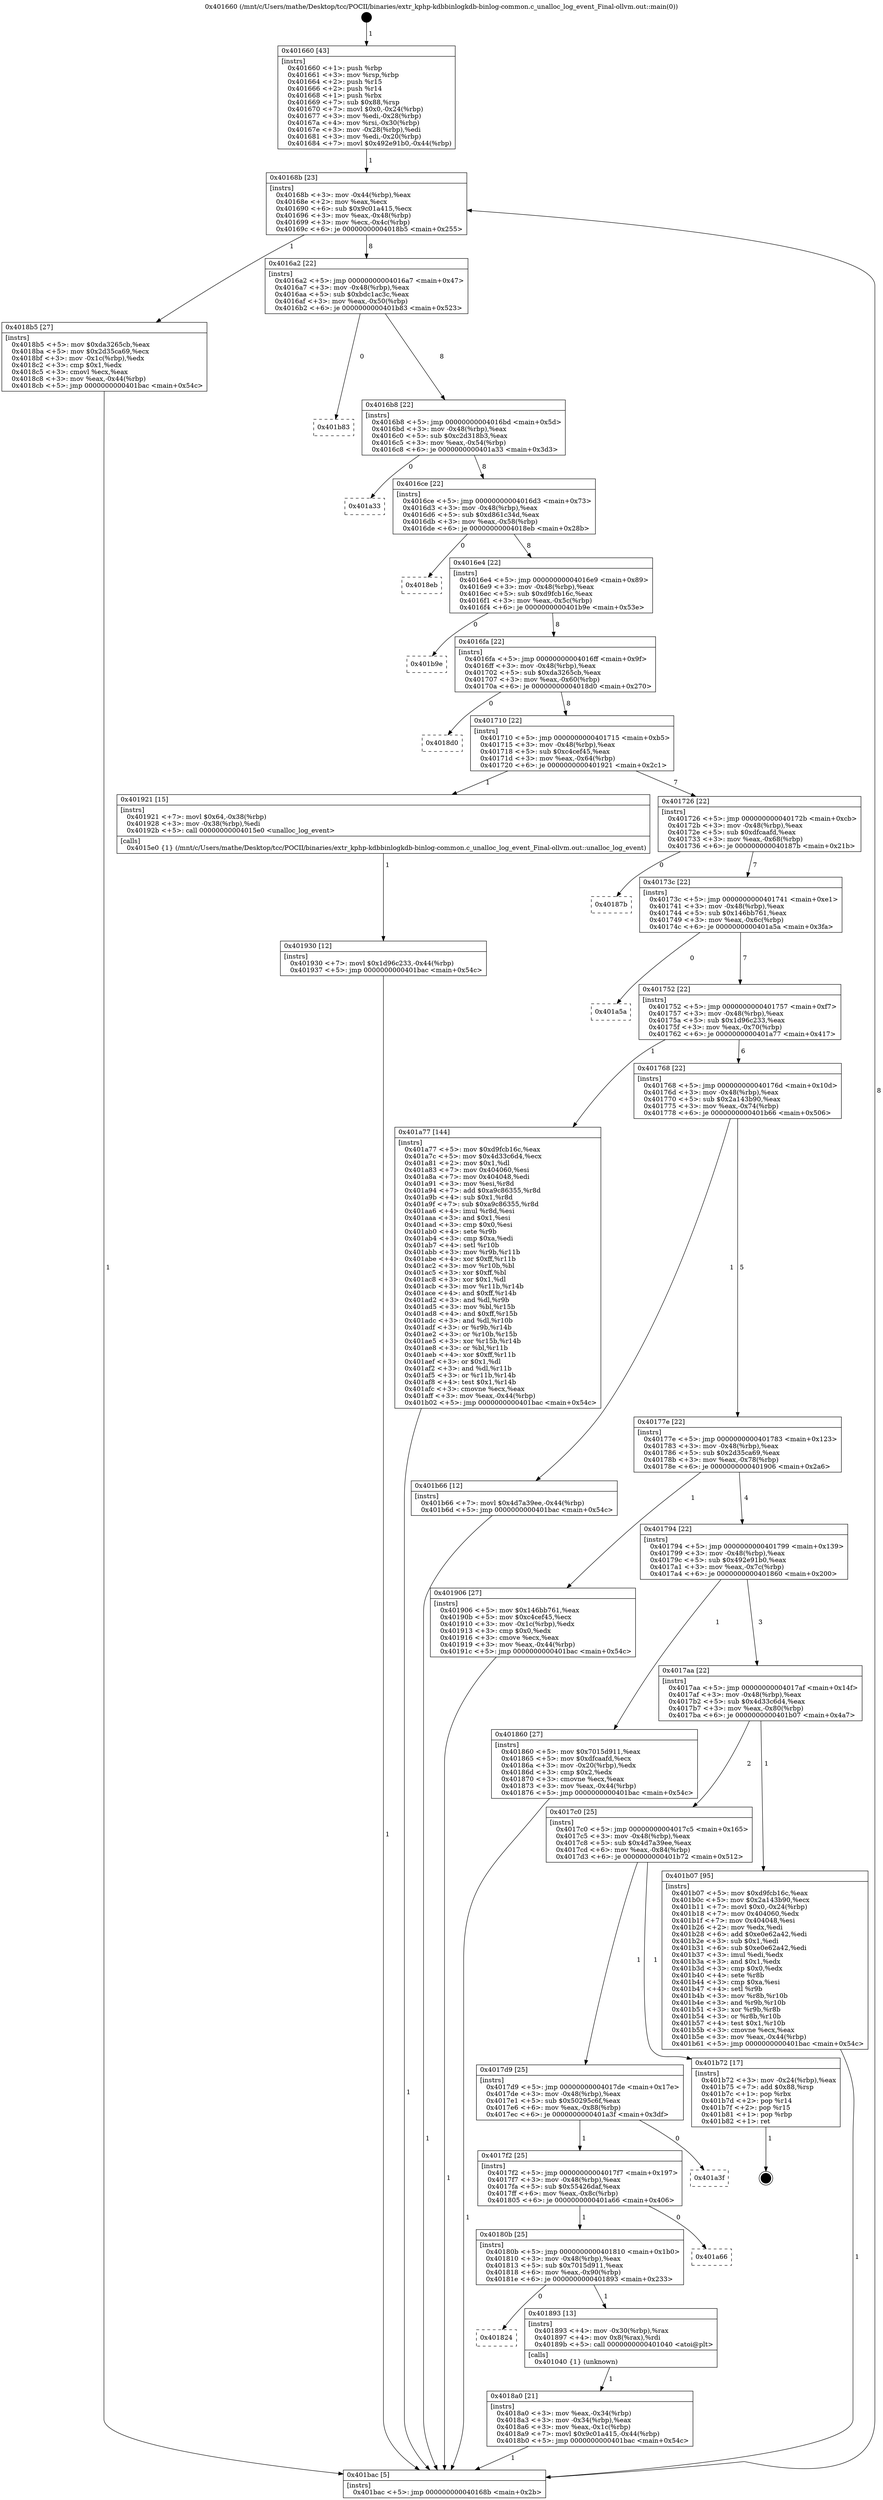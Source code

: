 digraph "0x401660" {
  label = "0x401660 (/mnt/c/Users/mathe/Desktop/tcc/POCII/binaries/extr_kphp-kdbbinlogkdb-binlog-common.c_unalloc_log_event_Final-ollvm.out::main(0))"
  labelloc = "t"
  node[shape=record]

  Entry [label="",width=0.3,height=0.3,shape=circle,fillcolor=black,style=filled]
  "0x40168b" [label="{
     0x40168b [23]\l
     | [instrs]\l
     &nbsp;&nbsp;0x40168b \<+3\>: mov -0x44(%rbp),%eax\l
     &nbsp;&nbsp;0x40168e \<+2\>: mov %eax,%ecx\l
     &nbsp;&nbsp;0x401690 \<+6\>: sub $0x9c01a415,%ecx\l
     &nbsp;&nbsp;0x401696 \<+3\>: mov %eax,-0x48(%rbp)\l
     &nbsp;&nbsp;0x401699 \<+3\>: mov %ecx,-0x4c(%rbp)\l
     &nbsp;&nbsp;0x40169c \<+6\>: je 00000000004018b5 \<main+0x255\>\l
  }"]
  "0x4018b5" [label="{
     0x4018b5 [27]\l
     | [instrs]\l
     &nbsp;&nbsp;0x4018b5 \<+5\>: mov $0xda3265cb,%eax\l
     &nbsp;&nbsp;0x4018ba \<+5\>: mov $0x2d35ca69,%ecx\l
     &nbsp;&nbsp;0x4018bf \<+3\>: mov -0x1c(%rbp),%edx\l
     &nbsp;&nbsp;0x4018c2 \<+3\>: cmp $0x1,%edx\l
     &nbsp;&nbsp;0x4018c5 \<+3\>: cmovl %ecx,%eax\l
     &nbsp;&nbsp;0x4018c8 \<+3\>: mov %eax,-0x44(%rbp)\l
     &nbsp;&nbsp;0x4018cb \<+5\>: jmp 0000000000401bac \<main+0x54c\>\l
  }"]
  "0x4016a2" [label="{
     0x4016a2 [22]\l
     | [instrs]\l
     &nbsp;&nbsp;0x4016a2 \<+5\>: jmp 00000000004016a7 \<main+0x47\>\l
     &nbsp;&nbsp;0x4016a7 \<+3\>: mov -0x48(%rbp),%eax\l
     &nbsp;&nbsp;0x4016aa \<+5\>: sub $0xbdc1ac3c,%eax\l
     &nbsp;&nbsp;0x4016af \<+3\>: mov %eax,-0x50(%rbp)\l
     &nbsp;&nbsp;0x4016b2 \<+6\>: je 0000000000401b83 \<main+0x523\>\l
  }"]
  Exit [label="",width=0.3,height=0.3,shape=circle,fillcolor=black,style=filled,peripheries=2]
  "0x401b83" [label="{
     0x401b83\l
  }", style=dashed]
  "0x4016b8" [label="{
     0x4016b8 [22]\l
     | [instrs]\l
     &nbsp;&nbsp;0x4016b8 \<+5\>: jmp 00000000004016bd \<main+0x5d\>\l
     &nbsp;&nbsp;0x4016bd \<+3\>: mov -0x48(%rbp),%eax\l
     &nbsp;&nbsp;0x4016c0 \<+5\>: sub $0xc2d318b3,%eax\l
     &nbsp;&nbsp;0x4016c5 \<+3\>: mov %eax,-0x54(%rbp)\l
     &nbsp;&nbsp;0x4016c8 \<+6\>: je 0000000000401a33 \<main+0x3d3\>\l
  }"]
  "0x401930" [label="{
     0x401930 [12]\l
     | [instrs]\l
     &nbsp;&nbsp;0x401930 \<+7\>: movl $0x1d96c233,-0x44(%rbp)\l
     &nbsp;&nbsp;0x401937 \<+5\>: jmp 0000000000401bac \<main+0x54c\>\l
  }"]
  "0x401a33" [label="{
     0x401a33\l
  }", style=dashed]
  "0x4016ce" [label="{
     0x4016ce [22]\l
     | [instrs]\l
     &nbsp;&nbsp;0x4016ce \<+5\>: jmp 00000000004016d3 \<main+0x73\>\l
     &nbsp;&nbsp;0x4016d3 \<+3\>: mov -0x48(%rbp),%eax\l
     &nbsp;&nbsp;0x4016d6 \<+5\>: sub $0xd861c34d,%eax\l
     &nbsp;&nbsp;0x4016db \<+3\>: mov %eax,-0x58(%rbp)\l
     &nbsp;&nbsp;0x4016de \<+6\>: je 00000000004018eb \<main+0x28b\>\l
  }"]
  "0x4018a0" [label="{
     0x4018a0 [21]\l
     | [instrs]\l
     &nbsp;&nbsp;0x4018a0 \<+3\>: mov %eax,-0x34(%rbp)\l
     &nbsp;&nbsp;0x4018a3 \<+3\>: mov -0x34(%rbp),%eax\l
     &nbsp;&nbsp;0x4018a6 \<+3\>: mov %eax,-0x1c(%rbp)\l
     &nbsp;&nbsp;0x4018a9 \<+7\>: movl $0x9c01a415,-0x44(%rbp)\l
     &nbsp;&nbsp;0x4018b0 \<+5\>: jmp 0000000000401bac \<main+0x54c\>\l
  }"]
  "0x4018eb" [label="{
     0x4018eb\l
  }", style=dashed]
  "0x4016e4" [label="{
     0x4016e4 [22]\l
     | [instrs]\l
     &nbsp;&nbsp;0x4016e4 \<+5\>: jmp 00000000004016e9 \<main+0x89\>\l
     &nbsp;&nbsp;0x4016e9 \<+3\>: mov -0x48(%rbp),%eax\l
     &nbsp;&nbsp;0x4016ec \<+5\>: sub $0xd9fcb16c,%eax\l
     &nbsp;&nbsp;0x4016f1 \<+3\>: mov %eax,-0x5c(%rbp)\l
     &nbsp;&nbsp;0x4016f4 \<+6\>: je 0000000000401b9e \<main+0x53e\>\l
  }"]
  "0x401824" [label="{
     0x401824\l
  }", style=dashed]
  "0x401b9e" [label="{
     0x401b9e\l
  }", style=dashed]
  "0x4016fa" [label="{
     0x4016fa [22]\l
     | [instrs]\l
     &nbsp;&nbsp;0x4016fa \<+5\>: jmp 00000000004016ff \<main+0x9f\>\l
     &nbsp;&nbsp;0x4016ff \<+3\>: mov -0x48(%rbp),%eax\l
     &nbsp;&nbsp;0x401702 \<+5\>: sub $0xda3265cb,%eax\l
     &nbsp;&nbsp;0x401707 \<+3\>: mov %eax,-0x60(%rbp)\l
     &nbsp;&nbsp;0x40170a \<+6\>: je 00000000004018d0 \<main+0x270\>\l
  }"]
  "0x401893" [label="{
     0x401893 [13]\l
     | [instrs]\l
     &nbsp;&nbsp;0x401893 \<+4\>: mov -0x30(%rbp),%rax\l
     &nbsp;&nbsp;0x401897 \<+4\>: mov 0x8(%rax),%rdi\l
     &nbsp;&nbsp;0x40189b \<+5\>: call 0000000000401040 \<atoi@plt\>\l
     | [calls]\l
     &nbsp;&nbsp;0x401040 \{1\} (unknown)\l
  }"]
  "0x4018d0" [label="{
     0x4018d0\l
  }", style=dashed]
  "0x401710" [label="{
     0x401710 [22]\l
     | [instrs]\l
     &nbsp;&nbsp;0x401710 \<+5\>: jmp 0000000000401715 \<main+0xb5\>\l
     &nbsp;&nbsp;0x401715 \<+3\>: mov -0x48(%rbp),%eax\l
     &nbsp;&nbsp;0x401718 \<+5\>: sub $0xc4cef45,%eax\l
     &nbsp;&nbsp;0x40171d \<+3\>: mov %eax,-0x64(%rbp)\l
     &nbsp;&nbsp;0x401720 \<+6\>: je 0000000000401921 \<main+0x2c1\>\l
  }"]
  "0x40180b" [label="{
     0x40180b [25]\l
     | [instrs]\l
     &nbsp;&nbsp;0x40180b \<+5\>: jmp 0000000000401810 \<main+0x1b0\>\l
     &nbsp;&nbsp;0x401810 \<+3\>: mov -0x48(%rbp),%eax\l
     &nbsp;&nbsp;0x401813 \<+5\>: sub $0x7015d911,%eax\l
     &nbsp;&nbsp;0x401818 \<+6\>: mov %eax,-0x90(%rbp)\l
     &nbsp;&nbsp;0x40181e \<+6\>: je 0000000000401893 \<main+0x233\>\l
  }"]
  "0x401921" [label="{
     0x401921 [15]\l
     | [instrs]\l
     &nbsp;&nbsp;0x401921 \<+7\>: movl $0x64,-0x38(%rbp)\l
     &nbsp;&nbsp;0x401928 \<+3\>: mov -0x38(%rbp),%edi\l
     &nbsp;&nbsp;0x40192b \<+5\>: call 00000000004015e0 \<unalloc_log_event\>\l
     | [calls]\l
     &nbsp;&nbsp;0x4015e0 \{1\} (/mnt/c/Users/mathe/Desktop/tcc/POCII/binaries/extr_kphp-kdbbinlogkdb-binlog-common.c_unalloc_log_event_Final-ollvm.out::unalloc_log_event)\l
  }"]
  "0x401726" [label="{
     0x401726 [22]\l
     | [instrs]\l
     &nbsp;&nbsp;0x401726 \<+5\>: jmp 000000000040172b \<main+0xcb\>\l
     &nbsp;&nbsp;0x40172b \<+3\>: mov -0x48(%rbp),%eax\l
     &nbsp;&nbsp;0x40172e \<+5\>: sub $0xdfcaafd,%eax\l
     &nbsp;&nbsp;0x401733 \<+3\>: mov %eax,-0x68(%rbp)\l
     &nbsp;&nbsp;0x401736 \<+6\>: je 000000000040187b \<main+0x21b\>\l
  }"]
  "0x401a66" [label="{
     0x401a66\l
  }", style=dashed]
  "0x40187b" [label="{
     0x40187b\l
  }", style=dashed]
  "0x40173c" [label="{
     0x40173c [22]\l
     | [instrs]\l
     &nbsp;&nbsp;0x40173c \<+5\>: jmp 0000000000401741 \<main+0xe1\>\l
     &nbsp;&nbsp;0x401741 \<+3\>: mov -0x48(%rbp),%eax\l
     &nbsp;&nbsp;0x401744 \<+5\>: sub $0x146bb761,%eax\l
     &nbsp;&nbsp;0x401749 \<+3\>: mov %eax,-0x6c(%rbp)\l
     &nbsp;&nbsp;0x40174c \<+6\>: je 0000000000401a5a \<main+0x3fa\>\l
  }"]
  "0x4017f2" [label="{
     0x4017f2 [25]\l
     | [instrs]\l
     &nbsp;&nbsp;0x4017f2 \<+5\>: jmp 00000000004017f7 \<main+0x197\>\l
     &nbsp;&nbsp;0x4017f7 \<+3\>: mov -0x48(%rbp),%eax\l
     &nbsp;&nbsp;0x4017fa \<+5\>: sub $0x55426daf,%eax\l
     &nbsp;&nbsp;0x4017ff \<+6\>: mov %eax,-0x8c(%rbp)\l
     &nbsp;&nbsp;0x401805 \<+6\>: je 0000000000401a66 \<main+0x406\>\l
  }"]
  "0x401a5a" [label="{
     0x401a5a\l
  }", style=dashed]
  "0x401752" [label="{
     0x401752 [22]\l
     | [instrs]\l
     &nbsp;&nbsp;0x401752 \<+5\>: jmp 0000000000401757 \<main+0xf7\>\l
     &nbsp;&nbsp;0x401757 \<+3\>: mov -0x48(%rbp),%eax\l
     &nbsp;&nbsp;0x40175a \<+5\>: sub $0x1d96c233,%eax\l
     &nbsp;&nbsp;0x40175f \<+3\>: mov %eax,-0x70(%rbp)\l
     &nbsp;&nbsp;0x401762 \<+6\>: je 0000000000401a77 \<main+0x417\>\l
  }"]
  "0x401a3f" [label="{
     0x401a3f\l
  }", style=dashed]
  "0x401a77" [label="{
     0x401a77 [144]\l
     | [instrs]\l
     &nbsp;&nbsp;0x401a77 \<+5\>: mov $0xd9fcb16c,%eax\l
     &nbsp;&nbsp;0x401a7c \<+5\>: mov $0x4d33c6d4,%ecx\l
     &nbsp;&nbsp;0x401a81 \<+2\>: mov $0x1,%dl\l
     &nbsp;&nbsp;0x401a83 \<+7\>: mov 0x404060,%esi\l
     &nbsp;&nbsp;0x401a8a \<+7\>: mov 0x404048,%edi\l
     &nbsp;&nbsp;0x401a91 \<+3\>: mov %esi,%r8d\l
     &nbsp;&nbsp;0x401a94 \<+7\>: add $0xa9c86355,%r8d\l
     &nbsp;&nbsp;0x401a9b \<+4\>: sub $0x1,%r8d\l
     &nbsp;&nbsp;0x401a9f \<+7\>: sub $0xa9c86355,%r8d\l
     &nbsp;&nbsp;0x401aa6 \<+4\>: imul %r8d,%esi\l
     &nbsp;&nbsp;0x401aaa \<+3\>: and $0x1,%esi\l
     &nbsp;&nbsp;0x401aad \<+3\>: cmp $0x0,%esi\l
     &nbsp;&nbsp;0x401ab0 \<+4\>: sete %r9b\l
     &nbsp;&nbsp;0x401ab4 \<+3\>: cmp $0xa,%edi\l
     &nbsp;&nbsp;0x401ab7 \<+4\>: setl %r10b\l
     &nbsp;&nbsp;0x401abb \<+3\>: mov %r9b,%r11b\l
     &nbsp;&nbsp;0x401abe \<+4\>: xor $0xff,%r11b\l
     &nbsp;&nbsp;0x401ac2 \<+3\>: mov %r10b,%bl\l
     &nbsp;&nbsp;0x401ac5 \<+3\>: xor $0xff,%bl\l
     &nbsp;&nbsp;0x401ac8 \<+3\>: xor $0x1,%dl\l
     &nbsp;&nbsp;0x401acb \<+3\>: mov %r11b,%r14b\l
     &nbsp;&nbsp;0x401ace \<+4\>: and $0xff,%r14b\l
     &nbsp;&nbsp;0x401ad2 \<+3\>: and %dl,%r9b\l
     &nbsp;&nbsp;0x401ad5 \<+3\>: mov %bl,%r15b\l
     &nbsp;&nbsp;0x401ad8 \<+4\>: and $0xff,%r15b\l
     &nbsp;&nbsp;0x401adc \<+3\>: and %dl,%r10b\l
     &nbsp;&nbsp;0x401adf \<+3\>: or %r9b,%r14b\l
     &nbsp;&nbsp;0x401ae2 \<+3\>: or %r10b,%r15b\l
     &nbsp;&nbsp;0x401ae5 \<+3\>: xor %r15b,%r14b\l
     &nbsp;&nbsp;0x401ae8 \<+3\>: or %bl,%r11b\l
     &nbsp;&nbsp;0x401aeb \<+4\>: xor $0xff,%r11b\l
     &nbsp;&nbsp;0x401aef \<+3\>: or $0x1,%dl\l
     &nbsp;&nbsp;0x401af2 \<+3\>: and %dl,%r11b\l
     &nbsp;&nbsp;0x401af5 \<+3\>: or %r11b,%r14b\l
     &nbsp;&nbsp;0x401af8 \<+4\>: test $0x1,%r14b\l
     &nbsp;&nbsp;0x401afc \<+3\>: cmovne %ecx,%eax\l
     &nbsp;&nbsp;0x401aff \<+3\>: mov %eax,-0x44(%rbp)\l
     &nbsp;&nbsp;0x401b02 \<+5\>: jmp 0000000000401bac \<main+0x54c\>\l
  }"]
  "0x401768" [label="{
     0x401768 [22]\l
     | [instrs]\l
     &nbsp;&nbsp;0x401768 \<+5\>: jmp 000000000040176d \<main+0x10d\>\l
     &nbsp;&nbsp;0x40176d \<+3\>: mov -0x48(%rbp),%eax\l
     &nbsp;&nbsp;0x401770 \<+5\>: sub $0x2a143b90,%eax\l
     &nbsp;&nbsp;0x401775 \<+3\>: mov %eax,-0x74(%rbp)\l
     &nbsp;&nbsp;0x401778 \<+6\>: je 0000000000401b66 \<main+0x506\>\l
  }"]
  "0x4017d9" [label="{
     0x4017d9 [25]\l
     | [instrs]\l
     &nbsp;&nbsp;0x4017d9 \<+5\>: jmp 00000000004017de \<main+0x17e\>\l
     &nbsp;&nbsp;0x4017de \<+3\>: mov -0x48(%rbp),%eax\l
     &nbsp;&nbsp;0x4017e1 \<+5\>: sub $0x50295c6f,%eax\l
     &nbsp;&nbsp;0x4017e6 \<+6\>: mov %eax,-0x88(%rbp)\l
     &nbsp;&nbsp;0x4017ec \<+6\>: je 0000000000401a3f \<main+0x3df\>\l
  }"]
  "0x401b66" [label="{
     0x401b66 [12]\l
     | [instrs]\l
     &nbsp;&nbsp;0x401b66 \<+7\>: movl $0x4d7a39ee,-0x44(%rbp)\l
     &nbsp;&nbsp;0x401b6d \<+5\>: jmp 0000000000401bac \<main+0x54c\>\l
  }"]
  "0x40177e" [label="{
     0x40177e [22]\l
     | [instrs]\l
     &nbsp;&nbsp;0x40177e \<+5\>: jmp 0000000000401783 \<main+0x123\>\l
     &nbsp;&nbsp;0x401783 \<+3\>: mov -0x48(%rbp),%eax\l
     &nbsp;&nbsp;0x401786 \<+5\>: sub $0x2d35ca69,%eax\l
     &nbsp;&nbsp;0x40178b \<+3\>: mov %eax,-0x78(%rbp)\l
     &nbsp;&nbsp;0x40178e \<+6\>: je 0000000000401906 \<main+0x2a6\>\l
  }"]
  "0x401b72" [label="{
     0x401b72 [17]\l
     | [instrs]\l
     &nbsp;&nbsp;0x401b72 \<+3\>: mov -0x24(%rbp),%eax\l
     &nbsp;&nbsp;0x401b75 \<+7\>: add $0x88,%rsp\l
     &nbsp;&nbsp;0x401b7c \<+1\>: pop %rbx\l
     &nbsp;&nbsp;0x401b7d \<+2\>: pop %r14\l
     &nbsp;&nbsp;0x401b7f \<+2\>: pop %r15\l
     &nbsp;&nbsp;0x401b81 \<+1\>: pop %rbp\l
     &nbsp;&nbsp;0x401b82 \<+1\>: ret\l
  }"]
  "0x401906" [label="{
     0x401906 [27]\l
     | [instrs]\l
     &nbsp;&nbsp;0x401906 \<+5\>: mov $0x146bb761,%eax\l
     &nbsp;&nbsp;0x40190b \<+5\>: mov $0xc4cef45,%ecx\l
     &nbsp;&nbsp;0x401910 \<+3\>: mov -0x1c(%rbp),%edx\l
     &nbsp;&nbsp;0x401913 \<+3\>: cmp $0x0,%edx\l
     &nbsp;&nbsp;0x401916 \<+3\>: cmove %ecx,%eax\l
     &nbsp;&nbsp;0x401919 \<+3\>: mov %eax,-0x44(%rbp)\l
     &nbsp;&nbsp;0x40191c \<+5\>: jmp 0000000000401bac \<main+0x54c\>\l
  }"]
  "0x401794" [label="{
     0x401794 [22]\l
     | [instrs]\l
     &nbsp;&nbsp;0x401794 \<+5\>: jmp 0000000000401799 \<main+0x139\>\l
     &nbsp;&nbsp;0x401799 \<+3\>: mov -0x48(%rbp),%eax\l
     &nbsp;&nbsp;0x40179c \<+5\>: sub $0x492e91b0,%eax\l
     &nbsp;&nbsp;0x4017a1 \<+3\>: mov %eax,-0x7c(%rbp)\l
     &nbsp;&nbsp;0x4017a4 \<+6\>: je 0000000000401860 \<main+0x200\>\l
  }"]
  "0x4017c0" [label="{
     0x4017c0 [25]\l
     | [instrs]\l
     &nbsp;&nbsp;0x4017c0 \<+5\>: jmp 00000000004017c5 \<main+0x165\>\l
     &nbsp;&nbsp;0x4017c5 \<+3\>: mov -0x48(%rbp),%eax\l
     &nbsp;&nbsp;0x4017c8 \<+5\>: sub $0x4d7a39ee,%eax\l
     &nbsp;&nbsp;0x4017cd \<+6\>: mov %eax,-0x84(%rbp)\l
     &nbsp;&nbsp;0x4017d3 \<+6\>: je 0000000000401b72 \<main+0x512\>\l
  }"]
  "0x401860" [label="{
     0x401860 [27]\l
     | [instrs]\l
     &nbsp;&nbsp;0x401860 \<+5\>: mov $0x7015d911,%eax\l
     &nbsp;&nbsp;0x401865 \<+5\>: mov $0xdfcaafd,%ecx\l
     &nbsp;&nbsp;0x40186a \<+3\>: mov -0x20(%rbp),%edx\l
     &nbsp;&nbsp;0x40186d \<+3\>: cmp $0x2,%edx\l
     &nbsp;&nbsp;0x401870 \<+3\>: cmovne %ecx,%eax\l
     &nbsp;&nbsp;0x401873 \<+3\>: mov %eax,-0x44(%rbp)\l
     &nbsp;&nbsp;0x401876 \<+5\>: jmp 0000000000401bac \<main+0x54c\>\l
  }"]
  "0x4017aa" [label="{
     0x4017aa [22]\l
     | [instrs]\l
     &nbsp;&nbsp;0x4017aa \<+5\>: jmp 00000000004017af \<main+0x14f\>\l
     &nbsp;&nbsp;0x4017af \<+3\>: mov -0x48(%rbp),%eax\l
     &nbsp;&nbsp;0x4017b2 \<+5\>: sub $0x4d33c6d4,%eax\l
     &nbsp;&nbsp;0x4017b7 \<+3\>: mov %eax,-0x80(%rbp)\l
     &nbsp;&nbsp;0x4017ba \<+6\>: je 0000000000401b07 \<main+0x4a7\>\l
  }"]
  "0x401bac" [label="{
     0x401bac [5]\l
     | [instrs]\l
     &nbsp;&nbsp;0x401bac \<+5\>: jmp 000000000040168b \<main+0x2b\>\l
  }"]
  "0x401660" [label="{
     0x401660 [43]\l
     | [instrs]\l
     &nbsp;&nbsp;0x401660 \<+1\>: push %rbp\l
     &nbsp;&nbsp;0x401661 \<+3\>: mov %rsp,%rbp\l
     &nbsp;&nbsp;0x401664 \<+2\>: push %r15\l
     &nbsp;&nbsp;0x401666 \<+2\>: push %r14\l
     &nbsp;&nbsp;0x401668 \<+1\>: push %rbx\l
     &nbsp;&nbsp;0x401669 \<+7\>: sub $0x88,%rsp\l
     &nbsp;&nbsp;0x401670 \<+7\>: movl $0x0,-0x24(%rbp)\l
     &nbsp;&nbsp;0x401677 \<+3\>: mov %edi,-0x28(%rbp)\l
     &nbsp;&nbsp;0x40167a \<+4\>: mov %rsi,-0x30(%rbp)\l
     &nbsp;&nbsp;0x40167e \<+3\>: mov -0x28(%rbp),%edi\l
     &nbsp;&nbsp;0x401681 \<+3\>: mov %edi,-0x20(%rbp)\l
     &nbsp;&nbsp;0x401684 \<+7\>: movl $0x492e91b0,-0x44(%rbp)\l
  }"]
  "0x401b07" [label="{
     0x401b07 [95]\l
     | [instrs]\l
     &nbsp;&nbsp;0x401b07 \<+5\>: mov $0xd9fcb16c,%eax\l
     &nbsp;&nbsp;0x401b0c \<+5\>: mov $0x2a143b90,%ecx\l
     &nbsp;&nbsp;0x401b11 \<+7\>: movl $0x0,-0x24(%rbp)\l
     &nbsp;&nbsp;0x401b18 \<+7\>: mov 0x404060,%edx\l
     &nbsp;&nbsp;0x401b1f \<+7\>: mov 0x404048,%esi\l
     &nbsp;&nbsp;0x401b26 \<+2\>: mov %edx,%edi\l
     &nbsp;&nbsp;0x401b28 \<+6\>: add $0xe0e62a42,%edi\l
     &nbsp;&nbsp;0x401b2e \<+3\>: sub $0x1,%edi\l
     &nbsp;&nbsp;0x401b31 \<+6\>: sub $0xe0e62a42,%edi\l
     &nbsp;&nbsp;0x401b37 \<+3\>: imul %edi,%edx\l
     &nbsp;&nbsp;0x401b3a \<+3\>: and $0x1,%edx\l
     &nbsp;&nbsp;0x401b3d \<+3\>: cmp $0x0,%edx\l
     &nbsp;&nbsp;0x401b40 \<+4\>: sete %r8b\l
     &nbsp;&nbsp;0x401b44 \<+3\>: cmp $0xa,%esi\l
     &nbsp;&nbsp;0x401b47 \<+4\>: setl %r9b\l
     &nbsp;&nbsp;0x401b4b \<+3\>: mov %r8b,%r10b\l
     &nbsp;&nbsp;0x401b4e \<+3\>: and %r9b,%r10b\l
     &nbsp;&nbsp;0x401b51 \<+3\>: xor %r9b,%r8b\l
     &nbsp;&nbsp;0x401b54 \<+3\>: or %r8b,%r10b\l
     &nbsp;&nbsp;0x401b57 \<+4\>: test $0x1,%r10b\l
     &nbsp;&nbsp;0x401b5b \<+3\>: cmovne %ecx,%eax\l
     &nbsp;&nbsp;0x401b5e \<+3\>: mov %eax,-0x44(%rbp)\l
     &nbsp;&nbsp;0x401b61 \<+5\>: jmp 0000000000401bac \<main+0x54c\>\l
  }"]
  Entry -> "0x401660" [label=" 1"]
  "0x40168b" -> "0x4018b5" [label=" 1"]
  "0x40168b" -> "0x4016a2" [label=" 8"]
  "0x401b72" -> Exit [label=" 1"]
  "0x4016a2" -> "0x401b83" [label=" 0"]
  "0x4016a2" -> "0x4016b8" [label=" 8"]
  "0x401b66" -> "0x401bac" [label=" 1"]
  "0x4016b8" -> "0x401a33" [label=" 0"]
  "0x4016b8" -> "0x4016ce" [label=" 8"]
  "0x401b07" -> "0x401bac" [label=" 1"]
  "0x4016ce" -> "0x4018eb" [label=" 0"]
  "0x4016ce" -> "0x4016e4" [label=" 8"]
  "0x401a77" -> "0x401bac" [label=" 1"]
  "0x4016e4" -> "0x401b9e" [label=" 0"]
  "0x4016e4" -> "0x4016fa" [label=" 8"]
  "0x401930" -> "0x401bac" [label=" 1"]
  "0x4016fa" -> "0x4018d0" [label=" 0"]
  "0x4016fa" -> "0x401710" [label=" 8"]
  "0x401921" -> "0x401930" [label=" 1"]
  "0x401710" -> "0x401921" [label=" 1"]
  "0x401710" -> "0x401726" [label=" 7"]
  "0x4018b5" -> "0x401bac" [label=" 1"]
  "0x401726" -> "0x40187b" [label=" 0"]
  "0x401726" -> "0x40173c" [label=" 7"]
  "0x4018a0" -> "0x401bac" [label=" 1"]
  "0x40173c" -> "0x401a5a" [label=" 0"]
  "0x40173c" -> "0x401752" [label=" 7"]
  "0x40180b" -> "0x401824" [label=" 0"]
  "0x401752" -> "0x401a77" [label=" 1"]
  "0x401752" -> "0x401768" [label=" 6"]
  "0x40180b" -> "0x401893" [label=" 1"]
  "0x401768" -> "0x401b66" [label=" 1"]
  "0x401768" -> "0x40177e" [label=" 5"]
  "0x4017f2" -> "0x40180b" [label=" 1"]
  "0x40177e" -> "0x401906" [label=" 1"]
  "0x40177e" -> "0x401794" [label=" 4"]
  "0x4017f2" -> "0x401a66" [label=" 0"]
  "0x401794" -> "0x401860" [label=" 1"]
  "0x401794" -> "0x4017aa" [label=" 3"]
  "0x401860" -> "0x401bac" [label=" 1"]
  "0x401660" -> "0x40168b" [label=" 1"]
  "0x401bac" -> "0x40168b" [label=" 8"]
  "0x4017d9" -> "0x4017f2" [label=" 1"]
  "0x4017aa" -> "0x401b07" [label=" 1"]
  "0x4017aa" -> "0x4017c0" [label=" 2"]
  "0x401893" -> "0x4018a0" [label=" 1"]
  "0x4017c0" -> "0x401b72" [label=" 1"]
  "0x4017c0" -> "0x4017d9" [label=" 1"]
  "0x401906" -> "0x401bac" [label=" 1"]
  "0x4017d9" -> "0x401a3f" [label=" 0"]
}
